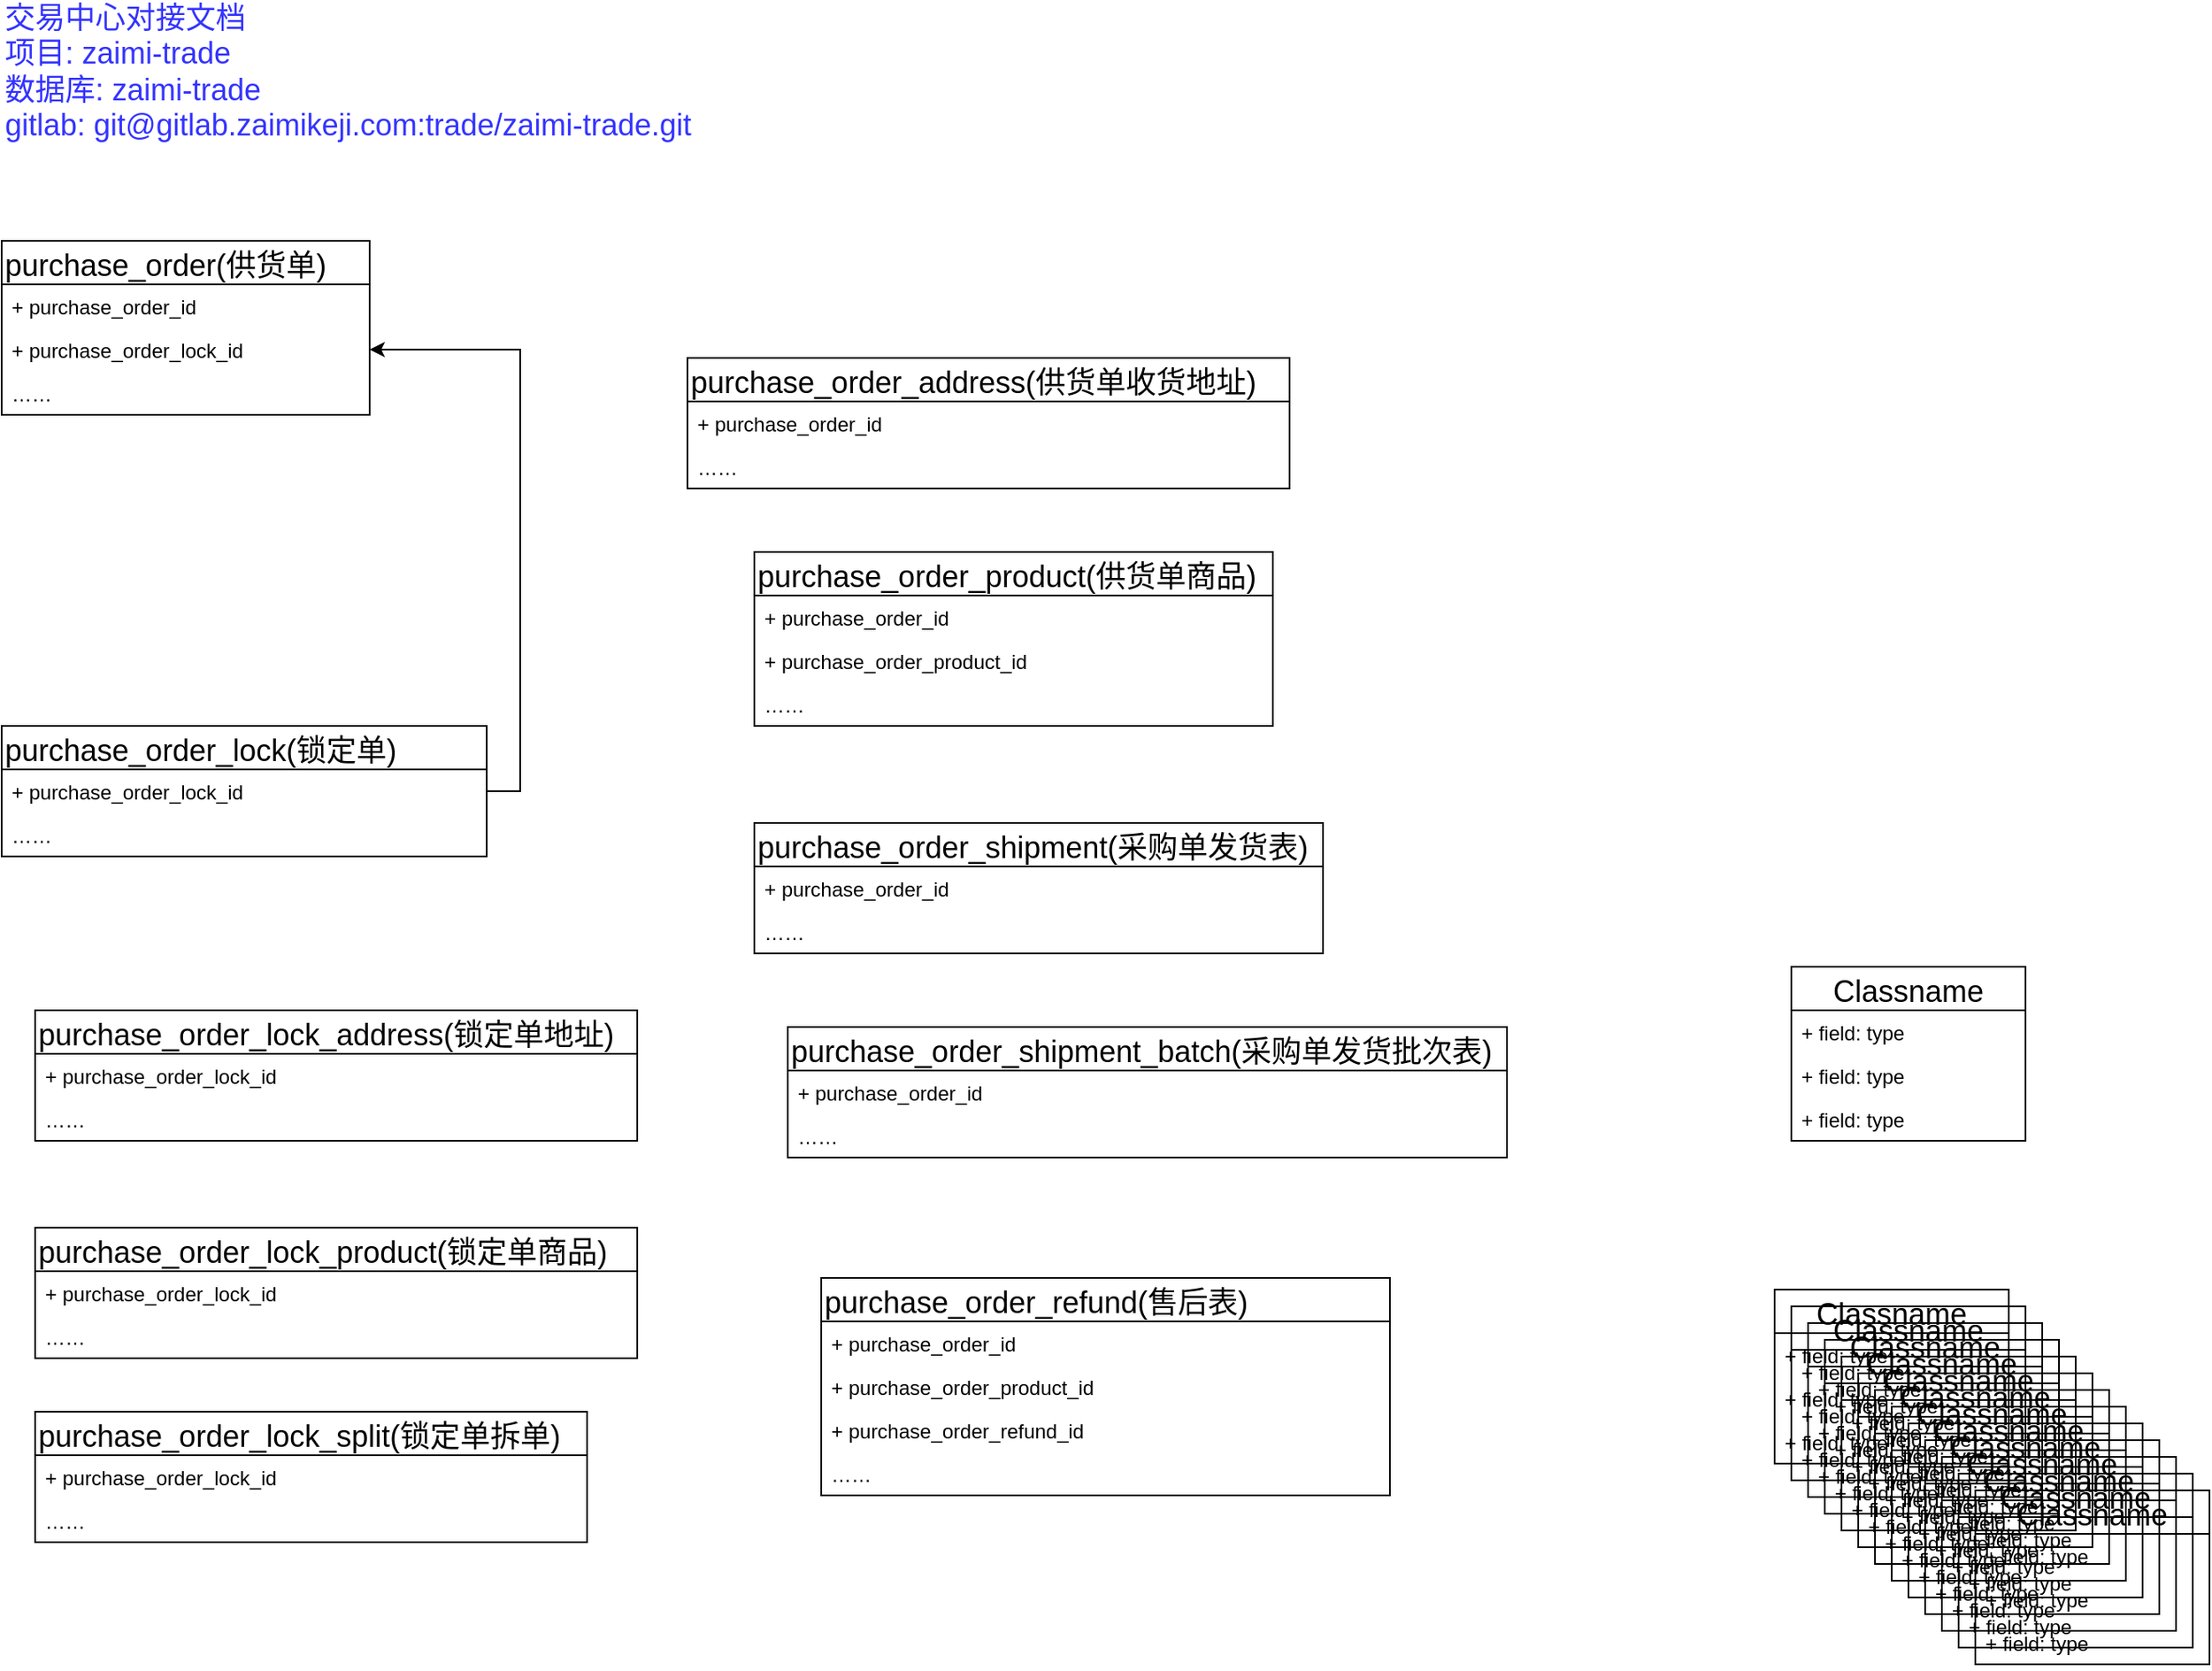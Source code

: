 <mxfile version="14.6.6" type="github">
  <diagram id="8cNXlBiLXLBAkxZQb8D8" name="Page-1">
    <mxGraphModel dx="1422" dy="1931" grid="1" gridSize="10" guides="1" tooltips="1" connect="1" arrows="1" fold="1" page="1" pageScale="1" pageWidth="827" pageHeight="1169" math="0" shadow="0">
      <root>
        <mxCell id="0" />
        <mxCell id="1" parent="0" />
        <mxCell id="86TAuo0AVCAtvqethzrD-2" value="交易中心对接文档&lt;br&gt;项目: zaimi-trade&lt;br&gt;数据库: zaimi-trade&lt;br&gt;gitlab:&amp;nbsp;git@gitlab.zaimikeji.com:trade/zaimi-trade.git&lt;br&gt;&lt;div&gt;&lt;br&gt;&lt;/div&gt;" style="text;html=1;strokeColor=none;fillColor=none;align=left;verticalAlign=middle;whiteSpace=wrap;rounded=0;fontSize=18;fontColor=#3333FF;" parent="1" vertex="1">
          <mxGeometry x="20" y="-1110" width="560" height="20" as="geometry" />
        </mxCell>
        <mxCell id="86TAuo0AVCAtvqethzrD-15" value="purchase_order(供货单)" style="swimlane;fontStyle=0;childLayout=stackLayout;horizontal=1;startSize=26;fillColor=none;horizontalStack=0;resizeParent=1;resizeParentMax=0;resizeLast=0;collapsible=1;marginBottom=0;fontSize=18;fontColor=#000000;align=left;" parent="1" vertex="1">
          <mxGeometry x="20" y="-1010" width="220" height="104" as="geometry" />
        </mxCell>
        <mxCell id="86TAuo0AVCAtvqethzrD-16" value="+ purchase_order_id" style="text;strokeColor=none;fillColor=none;align=left;verticalAlign=top;spacingLeft=4;spacingRight=4;overflow=hidden;rotatable=0;points=[[0,0.5],[1,0.5]];portConstraint=eastwest;" parent="86TAuo0AVCAtvqethzrD-15" vertex="1">
          <mxGeometry y="26" width="220" height="26" as="geometry" />
        </mxCell>
        <mxCell id="86TAuo0AVCAtvqethzrD-17" value="+ purchase_order_lock_id" style="text;strokeColor=none;fillColor=none;align=left;verticalAlign=top;spacingLeft=4;spacingRight=4;overflow=hidden;rotatable=0;points=[[0,0.5],[1,0.5]];portConstraint=eastwest;" parent="86TAuo0AVCAtvqethzrD-15" vertex="1">
          <mxGeometry y="52" width="220" height="26" as="geometry" />
        </mxCell>
        <mxCell id="86TAuo0AVCAtvqethzrD-18" value="……" style="text;strokeColor=none;fillColor=none;align=left;verticalAlign=top;spacingLeft=4;spacingRight=4;overflow=hidden;rotatable=0;points=[[0,0.5],[1,0.5]];portConstraint=eastwest;" parent="86TAuo0AVCAtvqethzrD-15" vertex="1">
          <mxGeometry y="78" width="220" height="26" as="geometry" />
        </mxCell>
        <mxCell id="86TAuo0AVCAtvqethzrD-19" value="purchase_order_lock_address(锁定单地址)" style="swimlane;fontStyle=0;childLayout=stackLayout;horizontal=1;startSize=26;fillColor=none;horizontalStack=0;resizeParent=1;resizeParentMax=0;resizeLast=0;collapsible=1;marginBottom=0;fontSize=18;fontColor=#000000;align=left;" parent="1" vertex="1">
          <mxGeometry x="40" y="-550" width="360" height="78" as="geometry" />
        </mxCell>
        <mxCell id="86TAuo0AVCAtvqethzrD-20" value="+ purchase_order_lock_id" style="text;strokeColor=none;fillColor=none;align=left;verticalAlign=top;spacingLeft=4;spacingRight=4;overflow=hidden;rotatable=0;points=[[0,0.5],[1,0.5]];portConstraint=eastwest;" parent="86TAuo0AVCAtvqethzrD-19" vertex="1">
          <mxGeometry y="26" width="360" height="26" as="geometry" />
        </mxCell>
        <mxCell id="86TAuo0AVCAtvqethzrD-61" value="……" style="text;strokeColor=none;fillColor=none;align=left;verticalAlign=top;spacingLeft=4;spacingRight=4;overflow=hidden;rotatable=0;points=[[0,0.5],[1,0.5]];portConstraint=eastwest;" parent="86TAuo0AVCAtvqethzrD-19" vertex="1">
          <mxGeometry y="52" width="360" height="26" as="geometry" />
        </mxCell>
        <mxCell id="86TAuo0AVCAtvqethzrD-23" value="purchase_order_lock_split(锁定单拆单)" style="swimlane;fontStyle=0;childLayout=stackLayout;horizontal=1;startSize=26;fillColor=none;horizontalStack=0;resizeParent=1;resizeParentMax=0;resizeLast=0;collapsible=1;marginBottom=0;fontSize=18;fontColor=#000000;align=left;" parent="1" vertex="1">
          <mxGeometry x="40" y="-310" width="330" height="78" as="geometry" />
        </mxCell>
        <mxCell id="86TAuo0AVCAtvqethzrD-24" value="+ purchase_order_lock_id" style="text;strokeColor=none;fillColor=none;align=left;verticalAlign=top;spacingLeft=4;spacingRight=4;overflow=hidden;rotatable=0;points=[[0,0.5],[1,0.5]];portConstraint=eastwest;" parent="86TAuo0AVCAtvqethzrD-23" vertex="1">
          <mxGeometry y="26" width="330" height="26" as="geometry" />
        </mxCell>
        <mxCell id="ihgOOm5gKKsvJmpZFbWJ-3" value="……" style="text;strokeColor=none;fillColor=none;align=left;verticalAlign=top;spacingLeft=4;spacingRight=4;overflow=hidden;rotatable=0;points=[[0,0.5],[1,0.5]];portConstraint=eastwest;" vertex="1" parent="86TAuo0AVCAtvqethzrD-23">
          <mxGeometry y="52" width="330" height="26" as="geometry" />
        </mxCell>
        <mxCell id="86TAuo0AVCAtvqethzrD-27" value="purchase_order_address(供货单收货地址)" style="swimlane;fontStyle=0;childLayout=stackLayout;horizontal=1;startSize=26;fillColor=none;horizontalStack=0;resizeParent=1;resizeParentMax=0;resizeLast=0;collapsible=1;marginBottom=0;fontSize=18;fontColor=#000000;align=left;" parent="1" vertex="1">
          <mxGeometry x="430" y="-940" width="360" height="78" as="geometry" />
        </mxCell>
        <mxCell id="86TAuo0AVCAtvqethzrD-28" value="+ purchase_order_id" style="text;strokeColor=none;fillColor=none;align=left;verticalAlign=top;spacingLeft=4;spacingRight=4;overflow=hidden;rotatable=0;points=[[0,0.5],[1,0.5]];portConstraint=eastwest;" parent="86TAuo0AVCAtvqethzrD-27" vertex="1">
          <mxGeometry y="26" width="360" height="26" as="geometry" />
        </mxCell>
        <mxCell id="86TAuo0AVCAtvqethzrD-29" value="……" style="text;strokeColor=none;fillColor=none;align=left;verticalAlign=top;spacingLeft=4;spacingRight=4;overflow=hidden;rotatable=0;points=[[0,0.5],[1,0.5]];portConstraint=eastwest;" parent="86TAuo0AVCAtvqethzrD-27" vertex="1">
          <mxGeometry y="52" width="360" height="26" as="geometry" />
        </mxCell>
        <mxCell id="86TAuo0AVCAtvqethzrD-35" value="purchase_order_product(供货单商品)" style="swimlane;fontStyle=0;childLayout=stackLayout;horizontal=1;startSize=26;fillColor=none;horizontalStack=0;resizeParent=1;resizeParentMax=0;resizeLast=0;collapsible=1;marginBottom=0;fontSize=18;fontColor=#000000;align=left;" parent="1" vertex="1">
          <mxGeometry x="470" y="-824" width="310" height="104" as="geometry" />
        </mxCell>
        <mxCell id="86TAuo0AVCAtvqethzrD-36" value="+ purchase_order_id" style="text;strokeColor=none;fillColor=none;align=left;verticalAlign=top;spacingLeft=4;spacingRight=4;overflow=hidden;rotatable=0;points=[[0,0.5],[1,0.5]];portConstraint=eastwest;" parent="86TAuo0AVCAtvqethzrD-35" vertex="1">
          <mxGeometry y="26" width="310" height="26" as="geometry" />
        </mxCell>
        <mxCell id="ihgOOm5gKKsvJmpZFbWJ-5" value="+ purchase_order_product_id" style="text;strokeColor=none;fillColor=none;align=left;verticalAlign=top;spacingLeft=4;spacingRight=4;overflow=hidden;rotatable=0;points=[[0,0.5],[1,0.5]];portConstraint=eastwest;" vertex="1" parent="86TAuo0AVCAtvqethzrD-35">
          <mxGeometry y="52" width="310" height="26" as="geometry" />
        </mxCell>
        <mxCell id="ihgOOm5gKKsvJmpZFbWJ-4" value="……" style="text;strokeColor=none;fillColor=none;align=left;verticalAlign=top;spacingLeft=4;spacingRight=4;overflow=hidden;rotatable=0;points=[[0,0.5],[1,0.5]];portConstraint=eastwest;" vertex="1" parent="86TAuo0AVCAtvqethzrD-35">
          <mxGeometry y="78" width="310" height="26" as="geometry" />
        </mxCell>
        <mxCell id="86TAuo0AVCAtvqethzrD-39" value="purchase_order_lock(锁定单)" style="swimlane;fontStyle=0;childLayout=stackLayout;horizontal=1;startSize=26;fillColor=none;horizontalStack=0;resizeParent=1;resizeParentMax=0;resizeLast=0;collapsible=1;marginBottom=0;fontSize=18;fontColor=#000000;align=left;" parent="1" vertex="1">
          <mxGeometry x="20" y="-720" width="290" height="78" as="geometry" />
        </mxCell>
        <mxCell id="86TAuo0AVCAtvqethzrD-40" value="+ purchase_order_lock_id" style="text;strokeColor=none;fillColor=none;align=left;verticalAlign=top;spacingLeft=4;spacingRight=4;overflow=hidden;rotatable=0;points=[[0,0.5],[1,0.5]];portConstraint=eastwest;" parent="86TAuo0AVCAtvqethzrD-39" vertex="1">
          <mxGeometry y="26" width="290" height="26" as="geometry" />
        </mxCell>
        <mxCell id="86TAuo0AVCAtvqethzrD-59" value="……" style="text;strokeColor=none;fillColor=none;align=left;verticalAlign=top;spacingLeft=4;spacingRight=4;overflow=hidden;rotatable=0;points=[[0,0.5],[1,0.5]];portConstraint=eastwest;" parent="86TAuo0AVCAtvqethzrD-39" vertex="1">
          <mxGeometry y="52" width="290" height="26" as="geometry" />
        </mxCell>
        <mxCell id="86TAuo0AVCAtvqethzrD-43" value="purchase_order_lock_product(锁定单商品)" style="swimlane;fontStyle=0;childLayout=stackLayout;horizontal=1;startSize=26;fillColor=none;horizontalStack=0;resizeParent=1;resizeParentMax=0;resizeLast=0;collapsible=1;marginBottom=0;fontSize=18;fontColor=#000000;align=left;" parent="1" vertex="1">
          <mxGeometry x="40" y="-420" width="360" height="78" as="geometry" />
        </mxCell>
        <mxCell id="86TAuo0AVCAtvqethzrD-44" value="+ purchase_order_lock_id" style="text;strokeColor=none;fillColor=none;align=left;verticalAlign=top;spacingLeft=4;spacingRight=4;overflow=hidden;rotatable=0;points=[[0,0.5],[1,0.5]];portConstraint=eastwest;" parent="86TAuo0AVCAtvqethzrD-43" vertex="1">
          <mxGeometry y="26" width="360" height="26" as="geometry" />
        </mxCell>
        <mxCell id="ihgOOm5gKKsvJmpZFbWJ-1" value="……" style="text;strokeColor=none;fillColor=none;align=left;verticalAlign=top;spacingLeft=4;spacingRight=4;overflow=hidden;rotatable=0;points=[[0,0.5],[1,0.5]];portConstraint=eastwest;" vertex="1" parent="86TAuo0AVCAtvqethzrD-43">
          <mxGeometry y="52" width="360" height="26" as="geometry" />
        </mxCell>
        <mxCell id="86TAuo0AVCAtvqethzrD-47" value="purchase_order_shipment_batch(采购单发货批次表)" style="swimlane;fontStyle=0;childLayout=stackLayout;horizontal=1;startSize=26;fillColor=none;horizontalStack=0;resizeParent=1;resizeParentMax=0;resizeLast=0;collapsible=1;marginBottom=0;fontSize=18;fontColor=#000000;align=left;" parent="1" vertex="1">
          <mxGeometry x="490" y="-540" width="430" height="78" as="geometry" />
        </mxCell>
        <mxCell id="86TAuo0AVCAtvqethzrD-48" value="+ purchase_order_id" style="text;strokeColor=none;fillColor=none;align=left;verticalAlign=top;spacingLeft=4;spacingRight=4;overflow=hidden;rotatable=0;points=[[0,0.5],[1,0.5]];portConstraint=eastwest;" parent="86TAuo0AVCAtvqethzrD-47" vertex="1">
          <mxGeometry y="26" width="430" height="26" as="geometry" />
        </mxCell>
        <mxCell id="86TAuo0AVCAtvqethzrD-50" value="……" style="text;strokeColor=none;fillColor=none;align=left;verticalAlign=top;spacingLeft=4;spacingRight=4;overflow=hidden;rotatable=0;points=[[0,0.5],[1,0.5]];portConstraint=eastwest;" parent="86TAuo0AVCAtvqethzrD-47" vertex="1">
          <mxGeometry y="52" width="430" height="26" as="geometry" />
        </mxCell>
        <mxCell id="86TAuo0AVCAtvqethzrD-51" value="purchase_order_shipment(采购单发货表)" style="swimlane;fontStyle=0;childLayout=stackLayout;horizontal=1;startSize=26;fillColor=none;horizontalStack=0;resizeParent=1;resizeParentMax=0;resizeLast=0;collapsible=1;marginBottom=0;fontSize=18;fontColor=#000000;align=left;" parent="1" vertex="1">
          <mxGeometry x="470" y="-662" width="340" height="78" as="geometry" />
        </mxCell>
        <mxCell id="86TAuo0AVCAtvqethzrD-52" value="+ purchase_order_id" style="text;strokeColor=none;fillColor=none;align=left;verticalAlign=top;spacingLeft=4;spacingRight=4;overflow=hidden;rotatable=0;points=[[0,0.5],[1,0.5]];portConstraint=eastwest;" parent="86TAuo0AVCAtvqethzrD-51" vertex="1">
          <mxGeometry y="26" width="340" height="26" as="geometry" />
        </mxCell>
        <mxCell id="ihgOOm5gKKsvJmpZFbWJ-6" value="……" style="text;strokeColor=none;fillColor=none;align=left;verticalAlign=top;spacingLeft=4;spacingRight=4;overflow=hidden;rotatable=0;points=[[0,0.5],[1,0.5]];portConstraint=eastwest;" vertex="1" parent="86TAuo0AVCAtvqethzrD-51">
          <mxGeometry y="52" width="340" height="26" as="geometry" />
        </mxCell>
        <mxCell id="86TAuo0AVCAtvqethzrD-60" style="edgeStyle=orthogonalEdgeStyle;rounded=0;orthogonalLoop=1;jettySize=auto;html=1;exitX=1;exitY=0.5;exitDx=0;exitDy=0;entryX=1;entryY=0.5;entryDx=0;entryDy=0;fontSize=18;fontColor=#000000;" parent="1" source="86TAuo0AVCAtvqethzrD-40" target="86TAuo0AVCAtvqethzrD-17" edge="1">
          <mxGeometry relative="1" as="geometry" />
        </mxCell>
        <mxCell id="ihgOOm5gKKsvJmpZFbWJ-11" value="purchase_order_refund(售后表)" style="swimlane;fontStyle=0;childLayout=stackLayout;horizontal=1;startSize=26;fillColor=none;horizontalStack=0;resizeParent=1;resizeParentMax=0;resizeLast=0;collapsible=1;marginBottom=0;fontSize=18;align=left;" vertex="1" parent="1">
          <mxGeometry x="510" y="-390" width="340" height="130" as="geometry" />
        </mxCell>
        <mxCell id="ihgOOm5gKKsvJmpZFbWJ-12" value="+ purchase_order_id" style="text;strokeColor=none;fillColor=none;align=left;verticalAlign=top;spacingLeft=4;spacingRight=4;overflow=hidden;rotatable=0;points=[[0,0.5],[1,0.5]];portConstraint=eastwest;" vertex="1" parent="ihgOOm5gKKsvJmpZFbWJ-11">
          <mxGeometry y="26" width="340" height="26" as="geometry" />
        </mxCell>
        <mxCell id="ihgOOm5gKKsvJmpZFbWJ-13" value="+ purchase_order_product_id" style="text;strokeColor=none;fillColor=none;align=left;verticalAlign=top;spacingLeft=4;spacingRight=4;overflow=hidden;rotatable=0;points=[[0,0.5],[1,0.5]];portConstraint=eastwest;" vertex="1" parent="ihgOOm5gKKsvJmpZFbWJ-11">
          <mxGeometry y="52" width="340" height="26" as="geometry" />
        </mxCell>
        <mxCell id="ihgOOm5gKKsvJmpZFbWJ-71" value="+ purchase_order_refund_id" style="text;strokeColor=none;fillColor=none;align=left;verticalAlign=top;spacingLeft=4;spacingRight=4;overflow=hidden;rotatable=0;points=[[0,0.5],[1,0.5]];portConstraint=eastwest;" vertex="1" parent="ihgOOm5gKKsvJmpZFbWJ-11">
          <mxGeometry y="78" width="340" height="26" as="geometry" />
        </mxCell>
        <mxCell id="ihgOOm5gKKsvJmpZFbWJ-72" value="……" style="text;strokeColor=none;fillColor=none;align=left;verticalAlign=top;spacingLeft=4;spacingRight=4;overflow=hidden;rotatable=0;points=[[0,0.5],[1,0.5]];portConstraint=eastwest;" vertex="1" parent="ihgOOm5gKKsvJmpZFbWJ-11">
          <mxGeometry y="104" width="340" height="26" as="geometry" />
        </mxCell>
        <mxCell id="ihgOOm5gKKsvJmpZFbWJ-15" value="Classname" style="swimlane;fontStyle=0;childLayout=stackLayout;horizontal=1;startSize=26;fillColor=none;horizontalStack=0;resizeParent=1;resizeParentMax=0;resizeLast=0;collapsible=1;marginBottom=0;fontSize=18;" vertex="1" parent="1">
          <mxGeometry x="1090" y="-576" width="140" height="104" as="geometry" />
        </mxCell>
        <mxCell id="ihgOOm5gKKsvJmpZFbWJ-16" value="+ field: type" style="text;strokeColor=none;fillColor=none;align=left;verticalAlign=top;spacingLeft=4;spacingRight=4;overflow=hidden;rotatable=0;points=[[0,0.5],[1,0.5]];portConstraint=eastwest;" vertex="1" parent="ihgOOm5gKKsvJmpZFbWJ-15">
          <mxGeometry y="26" width="140" height="26" as="geometry" />
        </mxCell>
        <mxCell id="ihgOOm5gKKsvJmpZFbWJ-17" value="+ field: type" style="text;strokeColor=none;fillColor=none;align=left;verticalAlign=top;spacingLeft=4;spacingRight=4;overflow=hidden;rotatable=0;points=[[0,0.5],[1,0.5]];portConstraint=eastwest;" vertex="1" parent="ihgOOm5gKKsvJmpZFbWJ-15">
          <mxGeometry y="52" width="140" height="26" as="geometry" />
        </mxCell>
        <mxCell id="ihgOOm5gKKsvJmpZFbWJ-18" value="+ field: type" style="text;strokeColor=none;fillColor=none;align=left;verticalAlign=top;spacingLeft=4;spacingRight=4;overflow=hidden;rotatable=0;points=[[0,0.5],[1,0.5]];portConstraint=eastwest;" vertex="1" parent="ihgOOm5gKKsvJmpZFbWJ-15">
          <mxGeometry y="78" width="140" height="26" as="geometry" />
        </mxCell>
        <mxCell id="ihgOOm5gKKsvJmpZFbWJ-19" value="Classname" style="swimlane;fontStyle=0;childLayout=stackLayout;horizontal=1;startSize=26;fillColor=none;horizontalStack=0;resizeParent=1;resizeParentMax=0;resizeLast=0;collapsible=1;marginBottom=0;fontSize=18;" vertex="1" parent="1">
          <mxGeometry x="1080" y="-383" width="140" height="104" as="geometry" />
        </mxCell>
        <mxCell id="ihgOOm5gKKsvJmpZFbWJ-20" value="+ field: type" style="text;strokeColor=none;fillColor=none;align=left;verticalAlign=top;spacingLeft=4;spacingRight=4;overflow=hidden;rotatable=0;points=[[0,0.5],[1,0.5]];portConstraint=eastwest;" vertex="1" parent="ihgOOm5gKKsvJmpZFbWJ-19">
          <mxGeometry y="26" width="140" height="26" as="geometry" />
        </mxCell>
        <mxCell id="ihgOOm5gKKsvJmpZFbWJ-21" value="+ field: type" style="text;strokeColor=none;fillColor=none;align=left;verticalAlign=top;spacingLeft=4;spacingRight=4;overflow=hidden;rotatable=0;points=[[0,0.5],[1,0.5]];portConstraint=eastwest;" vertex="1" parent="ihgOOm5gKKsvJmpZFbWJ-19">
          <mxGeometry y="52" width="140" height="26" as="geometry" />
        </mxCell>
        <mxCell id="ihgOOm5gKKsvJmpZFbWJ-22" value="+ field: type" style="text;strokeColor=none;fillColor=none;align=left;verticalAlign=top;spacingLeft=4;spacingRight=4;overflow=hidden;rotatable=0;points=[[0,0.5],[1,0.5]];portConstraint=eastwest;" vertex="1" parent="ihgOOm5gKKsvJmpZFbWJ-19">
          <mxGeometry y="78" width="140" height="26" as="geometry" />
        </mxCell>
        <mxCell id="ihgOOm5gKKsvJmpZFbWJ-23" value="Classname" style="swimlane;fontStyle=0;childLayout=stackLayout;horizontal=1;startSize=26;fillColor=none;horizontalStack=0;resizeParent=1;resizeParentMax=0;resizeLast=0;collapsible=1;marginBottom=0;fontSize=18;" vertex="1" parent="1">
          <mxGeometry x="1090" y="-373" width="140" height="104" as="geometry" />
        </mxCell>
        <mxCell id="ihgOOm5gKKsvJmpZFbWJ-24" value="+ field: type" style="text;strokeColor=none;fillColor=none;align=left;verticalAlign=top;spacingLeft=4;spacingRight=4;overflow=hidden;rotatable=0;points=[[0,0.5],[1,0.5]];portConstraint=eastwest;" vertex="1" parent="ihgOOm5gKKsvJmpZFbWJ-23">
          <mxGeometry y="26" width="140" height="26" as="geometry" />
        </mxCell>
        <mxCell id="ihgOOm5gKKsvJmpZFbWJ-25" value="+ field: type" style="text;strokeColor=none;fillColor=none;align=left;verticalAlign=top;spacingLeft=4;spacingRight=4;overflow=hidden;rotatable=0;points=[[0,0.5],[1,0.5]];portConstraint=eastwest;" vertex="1" parent="ihgOOm5gKKsvJmpZFbWJ-23">
          <mxGeometry y="52" width="140" height="26" as="geometry" />
        </mxCell>
        <mxCell id="ihgOOm5gKKsvJmpZFbWJ-26" value="+ field: type" style="text;strokeColor=none;fillColor=none;align=left;verticalAlign=top;spacingLeft=4;spacingRight=4;overflow=hidden;rotatable=0;points=[[0,0.5],[1,0.5]];portConstraint=eastwest;" vertex="1" parent="ihgOOm5gKKsvJmpZFbWJ-23">
          <mxGeometry y="78" width="140" height="26" as="geometry" />
        </mxCell>
        <mxCell id="ihgOOm5gKKsvJmpZFbWJ-27" value="Classname" style="swimlane;fontStyle=0;childLayout=stackLayout;horizontal=1;startSize=26;fillColor=none;horizontalStack=0;resizeParent=1;resizeParentMax=0;resizeLast=0;collapsible=1;marginBottom=0;fontSize=18;" vertex="1" parent="1">
          <mxGeometry x="1100" y="-363" width="140" height="104" as="geometry" />
        </mxCell>
        <mxCell id="ihgOOm5gKKsvJmpZFbWJ-28" value="+ field: type" style="text;strokeColor=none;fillColor=none;align=left;verticalAlign=top;spacingLeft=4;spacingRight=4;overflow=hidden;rotatable=0;points=[[0,0.5],[1,0.5]];portConstraint=eastwest;" vertex="1" parent="ihgOOm5gKKsvJmpZFbWJ-27">
          <mxGeometry y="26" width="140" height="26" as="geometry" />
        </mxCell>
        <mxCell id="ihgOOm5gKKsvJmpZFbWJ-29" value="+ field: type" style="text;strokeColor=none;fillColor=none;align=left;verticalAlign=top;spacingLeft=4;spacingRight=4;overflow=hidden;rotatable=0;points=[[0,0.5],[1,0.5]];portConstraint=eastwest;" vertex="1" parent="ihgOOm5gKKsvJmpZFbWJ-27">
          <mxGeometry y="52" width="140" height="26" as="geometry" />
        </mxCell>
        <mxCell id="ihgOOm5gKKsvJmpZFbWJ-30" value="+ field: type" style="text;strokeColor=none;fillColor=none;align=left;verticalAlign=top;spacingLeft=4;spacingRight=4;overflow=hidden;rotatable=0;points=[[0,0.5],[1,0.5]];portConstraint=eastwest;" vertex="1" parent="ihgOOm5gKKsvJmpZFbWJ-27">
          <mxGeometry y="78" width="140" height="26" as="geometry" />
        </mxCell>
        <mxCell id="ihgOOm5gKKsvJmpZFbWJ-31" value="Classname" style="swimlane;fontStyle=0;childLayout=stackLayout;horizontal=1;startSize=26;fillColor=none;horizontalStack=0;resizeParent=1;resizeParentMax=0;resizeLast=0;collapsible=1;marginBottom=0;fontSize=18;" vertex="1" parent="1">
          <mxGeometry x="1110" y="-353" width="140" height="104" as="geometry" />
        </mxCell>
        <mxCell id="ihgOOm5gKKsvJmpZFbWJ-32" value="+ field: type" style="text;strokeColor=none;fillColor=none;align=left;verticalAlign=top;spacingLeft=4;spacingRight=4;overflow=hidden;rotatable=0;points=[[0,0.5],[1,0.5]];portConstraint=eastwest;" vertex="1" parent="ihgOOm5gKKsvJmpZFbWJ-31">
          <mxGeometry y="26" width="140" height="26" as="geometry" />
        </mxCell>
        <mxCell id="ihgOOm5gKKsvJmpZFbWJ-33" value="+ field: type" style="text;strokeColor=none;fillColor=none;align=left;verticalAlign=top;spacingLeft=4;spacingRight=4;overflow=hidden;rotatable=0;points=[[0,0.5],[1,0.5]];portConstraint=eastwest;" vertex="1" parent="ihgOOm5gKKsvJmpZFbWJ-31">
          <mxGeometry y="52" width="140" height="26" as="geometry" />
        </mxCell>
        <mxCell id="ihgOOm5gKKsvJmpZFbWJ-34" value="+ field: type" style="text;strokeColor=none;fillColor=none;align=left;verticalAlign=top;spacingLeft=4;spacingRight=4;overflow=hidden;rotatable=0;points=[[0,0.5],[1,0.5]];portConstraint=eastwest;" vertex="1" parent="ihgOOm5gKKsvJmpZFbWJ-31">
          <mxGeometry y="78" width="140" height="26" as="geometry" />
        </mxCell>
        <mxCell id="ihgOOm5gKKsvJmpZFbWJ-35" value="Classname" style="swimlane;fontStyle=0;childLayout=stackLayout;horizontal=1;startSize=26;fillColor=none;horizontalStack=0;resizeParent=1;resizeParentMax=0;resizeLast=0;collapsible=1;marginBottom=0;fontSize=18;" vertex="1" parent="1">
          <mxGeometry x="1120" y="-343" width="140" height="104" as="geometry" />
        </mxCell>
        <mxCell id="ihgOOm5gKKsvJmpZFbWJ-36" value="+ field: type" style="text;strokeColor=none;fillColor=none;align=left;verticalAlign=top;spacingLeft=4;spacingRight=4;overflow=hidden;rotatable=0;points=[[0,0.5],[1,0.5]];portConstraint=eastwest;" vertex="1" parent="ihgOOm5gKKsvJmpZFbWJ-35">
          <mxGeometry y="26" width="140" height="26" as="geometry" />
        </mxCell>
        <mxCell id="ihgOOm5gKKsvJmpZFbWJ-37" value="+ field: type" style="text;strokeColor=none;fillColor=none;align=left;verticalAlign=top;spacingLeft=4;spacingRight=4;overflow=hidden;rotatable=0;points=[[0,0.5],[1,0.5]];portConstraint=eastwest;" vertex="1" parent="ihgOOm5gKKsvJmpZFbWJ-35">
          <mxGeometry y="52" width="140" height="26" as="geometry" />
        </mxCell>
        <mxCell id="ihgOOm5gKKsvJmpZFbWJ-38" value="+ field: type" style="text;strokeColor=none;fillColor=none;align=left;verticalAlign=top;spacingLeft=4;spacingRight=4;overflow=hidden;rotatable=0;points=[[0,0.5],[1,0.5]];portConstraint=eastwest;" vertex="1" parent="ihgOOm5gKKsvJmpZFbWJ-35">
          <mxGeometry y="78" width="140" height="26" as="geometry" />
        </mxCell>
        <mxCell id="ihgOOm5gKKsvJmpZFbWJ-39" value="Classname" style="swimlane;fontStyle=0;childLayout=stackLayout;horizontal=1;startSize=26;fillColor=none;horizontalStack=0;resizeParent=1;resizeParentMax=0;resizeLast=0;collapsible=1;marginBottom=0;fontSize=18;" vertex="1" parent="1">
          <mxGeometry x="1130" y="-333" width="140" height="104" as="geometry" />
        </mxCell>
        <mxCell id="ihgOOm5gKKsvJmpZFbWJ-40" value="+ field: type" style="text;strokeColor=none;fillColor=none;align=left;verticalAlign=top;spacingLeft=4;spacingRight=4;overflow=hidden;rotatable=0;points=[[0,0.5],[1,0.5]];portConstraint=eastwest;" vertex="1" parent="ihgOOm5gKKsvJmpZFbWJ-39">
          <mxGeometry y="26" width="140" height="26" as="geometry" />
        </mxCell>
        <mxCell id="ihgOOm5gKKsvJmpZFbWJ-41" value="+ field: type" style="text;strokeColor=none;fillColor=none;align=left;verticalAlign=top;spacingLeft=4;spacingRight=4;overflow=hidden;rotatable=0;points=[[0,0.5],[1,0.5]];portConstraint=eastwest;" vertex="1" parent="ihgOOm5gKKsvJmpZFbWJ-39">
          <mxGeometry y="52" width="140" height="26" as="geometry" />
        </mxCell>
        <mxCell id="ihgOOm5gKKsvJmpZFbWJ-42" value="+ field: type" style="text;strokeColor=none;fillColor=none;align=left;verticalAlign=top;spacingLeft=4;spacingRight=4;overflow=hidden;rotatable=0;points=[[0,0.5],[1,0.5]];portConstraint=eastwest;" vertex="1" parent="ihgOOm5gKKsvJmpZFbWJ-39">
          <mxGeometry y="78" width="140" height="26" as="geometry" />
        </mxCell>
        <mxCell id="ihgOOm5gKKsvJmpZFbWJ-43" value="Classname" style="swimlane;fontStyle=0;childLayout=stackLayout;horizontal=1;startSize=26;fillColor=none;horizontalStack=0;resizeParent=1;resizeParentMax=0;resizeLast=0;collapsible=1;marginBottom=0;fontSize=18;" vertex="1" parent="1">
          <mxGeometry x="1140" y="-323" width="140" height="104" as="geometry" />
        </mxCell>
        <mxCell id="ihgOOm5gKKsvJmpZFbWJ-44" value="+ field: type" style="text;strokeColor=none;fillColor=none;align=left;verticalAlign=top;spacingLeft=4;spacingRight=4;overflow=hidden;rotatable=0;points=[[0,0.5],[1,0.5]];portConstraint=eastwest;" vertex="1" parent="ihgOOm5gKKsvJmpZFbWJ-43">
          <mxGeometry y="26" width="140" height="26" as="geometry" />
        </mxCell>
        <mxCell id="ihgOOm5gKKsvJmpZFbWJ-45" value="+ field: type" style="text;strokeColor=none;fillColor=none;align=left;verticalAlign=top;spacingLeft=4;spacingRight=4;overflow=hidden;rotatable=0;points=[[0,0.5],[1,0.5]];portConstraint=eastwest;" vertex="1" parent="ihgOOm5gKKsvJmpZFbWJ-43">
          <mxGeometry y="52" width="140" height="26" as="geometry" />
        </mxCell>
        <mxCell id="ihgOOm5gKKsvJmpZFbWJ-46" value="+ field: type" style="text;strokeColor=none;fillColor=none;align=left;verticalAlign=top;spacingLeft=4;spacingRight=4;overflow=hidden;rotatable=0;points=[[0,0.5],[1,0.5]];portConstraint=eastwest;" vertex="1" parent="ihgOOm5gKKsvJmpZFbWJ-43">
          <mxGeometry y="78" width="140" height="26" as="geometry" />
        </mxCell>
        <mxCell id="ihgOOm5gKKsvJmpZFbWJ-47" value="Classname" style="swimlane;fontStyle=0;childLayout=stackLayout;horizontal=1;startSize=26;fillColor=none;horizontalStack=0;resizeParent=1;resizeParentMax=0;resizeLast=0;collapsible=1;marginBottom=0;fontSize=18;" vertex="1" parent="1">
          <mxGeometry x="1150" y="-313" width="140" height="104" as="geometry" />
        </mxCell>
        <mxCell id="ihgOOm5gKKsvJmpZFbWJ-48" value="+ field: type" style="text;strokeColor=none;fillColor=none;align=left;verticalAlign=top;spacingLeft=4;spacingRight=4;overflow=hidden;rotatable=0;points=[[0,0.5],[1,0.5]];portConstraint=eastwest;" vertex="1" parent="ihgOOm5gKKsvJmpZFbWJ-47">
          <mxGeometry y="26" width="140" height="26" as="geometry" />
        </mxCell>
        <mxCell id="ihgOOm5gKKsvJmpZFbWJ-49" value="+ field: type" style="text;strokeColor=none;fillColor=none;align=left;verticalAlign=top;spacingLeft=4;spacingRight=4;overflow=hidden;rotatable=0;points=[[0,0.5],[1,0.5]];portConstraint=eastwest;" vertex="1" parent="ihgOOm5gKKsvJmpZFbWJ-47">
          <mxGeometry y="52" width="140" height="26" as="geometry" />
        </mxCell>
        <mxCell id="ihgOOm5gKKsvJmpZFbWJ-50" value="+ field: type" style="text;strokeColor=none;fillColor=none;align=left;verticalAlign=top;spacingLeft=4;spacingRight=4;overflow=hidden;rotatable=0;points=[[0,0.5],[1,0.5]];portConstraint=eastwest;" vertex="1" parent="ihgOOm5gKKsvJmpZFbWJ-47">
          <mxGeometry y="78" width="140" height="26" as="geometry" />
        </mxCell>
        <mxCell id="ihgOOm5gKKsvJmpZFbWJ-51" value="Classname" style="swimlane;fontStyle=0;childLayout=stackLayout;horizontal=1;startSize=26;fillColor=none;horizontalStack=0;resizeParent=1;resizeParentMax=0;resizeLast=0;collapsible=1;marginBottom=0;fontSize=18;" vertex="1" parent="1">
          <mxGeometry x="1160" y="-303" width="140" height="104" as="geometry" />
        </mxCell>
        <mxCell id="ihgOOm5gKKsvJmpZFbWJ-52" value="+ field: type" style="text;strokeColor=none;fillColor=none;align=left;verticalAlign=top;spacingLeft=4;spacingRight=4;overflow=hidden;rotatable=0;points=[[0,0.5],[1,0.5]];portConstraint=eastwest;" vertex="1" parent="ihgOOm5gKKsvJmpZFbWJ-51">
          <mxGeometry y="26" width="140" height="26" as="geometry" />
        </mxCell>
        <mxCell id="ihgOOm5gKKsvJmpZFbWJ-53" value="+ field: type" style="text;strokeColor=none;fillColor=none;align=left;verticalAlign=top;spacingLeft=4;spacingRight=4;overflow=hidden;rotatable=0;points=[[0,0.5],[1,0.5]];portConstraint=eastwest;" vertex="1" parent="ihgOOm5gKKsvJmpZFbWJ-51">
          <mxGeometry y="52" width="140" height="26" as="geometry" />
        </mxCell>
        <mxCell id="ihgOOm5gKKsvJmpZFbWJ-54" value="+ field: type" style="text;strokeColor=none;fillColor=none;align=left;verticalAlign=top;spacingLeft=4;spacingRight=4;overflow=hidden;rotatable=0;points=[[0,0.5],[1,0.5]];portConstraint=eastwest;" vertex="1" parent="ihgOOm5gKKsvJmpZFbWJ-51">
          <mxGeometry y="78" width="140" height="26" as="geometry" />
        </mxCell>
        <mxCell id="ihgOOm5gKKsvJmpZFbWJ-55" value="Classname" style="swimlane;fontStyle=0;childLayout=stackLayout;horizontal=1;startSize=26;fillColor=none;horizontalStack=0;resizeParent=1;resizeParentMax=0;resizeLast=0;collapsible=1;marginBottom=0;fontSize=18;" vertex="1" parent="1">
          <mxGeometry x="1170" y="-293" width="140" height="104" as="geometry" />
        </mxCell>
        <mxCell id="ihgOOm5gKKsvJmpZFbWJ-56" value="+ field: type" style="text;strokeColor=none;fillColor=none;align=left;verticalAlign=top;spacingLeft=4;spacingRight=4;overflow=hidden;rotatable=0;points=[[0,0.5],[1,0.5]];portConstraint=eastwest;" vertex="1" parent="ihgOOm5gKKsvJmpZFbWJ-55">
          <mxGeometry y="26" width="140" height="26" as="geometry" />
        </mxCell>
        <mxCell id="ihgOOm5gKKsvJmpZFbWJ-57" value="+ field: type" style="text;strokeColor=none;fillColor=none;align=left;verticalAlign=top;spacingLeft=4;spacingRight=4;overflow=hidden;rotatable=0;points=[[0,0.5],[1,0.5]];portConstraint=eastwest;" vertex="1" parent="ihgOOm5gKKsvJmpZFbWJ-55">
          <mxGeometry y="52" width="140" height="26" as="geometry" />
        </mxCell>
        <mxCell id="ihgOOm5gKKsvJmpZFbWJ-58" value="+ field: type" style="text;strokeColor=none;fillColor=none;align=left;verticalAlign=top;spacingLeft=4;spacingRight=4;overflow=hidden;rotatable=0;points=[[0,0.5],[1,0.5]];portConstraint=eastwest;" vertex="1" parent="ihgOOm5gKKsvJmpZFbWJ-55">
          <mxGeometry y="78" width="140" height="26" as="geometry" />
        </mxCell>
        <mxCell id="ihgOOm5gKKsvJmpZFbWJ-59" value="Classname" style="swimlane;fontStyle=0;childLayout=stackLayout;horizontal=1;startSize=26;fillColor=none;horizontalStack=0;resizeParent=1;resizeParentMax=0;resizeLast=0;collapsible=1;marginBottom=0;fontSize=18;" vertex="1" parent="1">
          <mxGeometry x="1180" y="-283" width="140" height="104" as="geometry" />
        </mxCell>
        <mxCell id="ihgOOm5gKKsvJmpZFbWJ-60" value="+ field: type" style="text;strokeColor=none;fillColor=none;align=left;verticalAlign=top;spacingLeft=4;spacingRight=4;overflow=hidden;rotatable=0;points=[[0,0.5],[1,0.5]];portConstraint=eastwest;" vertex="1" parent="ihgOOm5gKKsvJmpZFbWJ-59">
          <mxGeometry y="26" width="140" height="26" as="geometry" />
        </mxCell>
        <mxCell id="ihgOOm5gKKsvJmpZFbWJ-61" value="+ field: type" style="text;strokeColor=none;fillColor=none;align=left;verticalAlign=top;spacingLeft=4;spacingRight=4;overflow=hidden;rotatable=0;points=[[0,0.5],[1,0.5]];portConstraint=eastwest;" vertex="1" parent="ihgOOm5gKKsvJmpZFbWJ-59">
          <mxGeometry y="52" width="140" height="26" as="geometry" />
        </mxCell>
        <mxCell id="ihgOOm5gKKsvJmpZFbWJ-62" value="+ field: type" style="text;strokeColor=none;fillColor=none;align=left;verticalAlign=top;spacingLeft=4;spacingRight=4;overflow=hidden;rotatable=0;points=[[0,0.5],[1,0.5]];portConstraint=eastwest;" vertex="1" parent="ihgOOm5gKKsvJmpZFbWJ-59">
          <mxGeometry y="78" width="140" height="26" as="geometry" />
        </mxCell>
        <mxCell id="ihgOOm5gKKsvJmpZFbWJ-63" value="Classname" style="swimlane;fontStyle=0;childLayout=stackLayout;horizontal=1;startSize=26;fillColor=none;horizontalStack=0;resizeParent=1;resizeParentMax=0;resizeLast=0;collapsible=1;marginBottom=0;fontSize=18;" vertex="1" parent="1">
          <mxGeometry x="1190" y="-273" width="140" height="104" as="geometry" />
        </mxCell>
        <mxCell id="ihgOOm5gKKsvJmpZFbWJ-64" value="+ field: type" style="text;strokeColor=none;fillColor=none;align=left;verticalAlign=top;spacingLeft=4;spacingRight=4;overflow=hidden;rotatable=0;points=[[0,0.5],[1,0.5]];portConstraint=eastwest;" vertex="1" parent="ihgOOm5gKKsvJmpZFbWJ-63">
          <mxGeometry y="26" width="140" height="26" as="geometry" />
        </mxCell>
        <mxCell id="ihgOOm5gKKsvJmpZFbWJ-65" value="+ field: type" style="text;strokeColor=none;fillColor=none;align=left;verticalAlign=top;spacingLeft=4;spacingRight=4;overflow=hidden;rotatable=0;points=[[0,0.5],[1,0.5]];portConstraint=eastwest;" vertex="1" parent="ihgOOm5gKKsvJmpZFbWJ-63">
          <mxGeometry y="52" width="140" height="26" as="geometry" />
        </mxCell>
        <mxCell id="ihgOOm5gKKsvJmpZFbWJ-66" value="+ field: type" style="text;strokeColor=none;fillColor=none;align=left;verticalAlign=top;spacingLeft=4;spacingRight=4;overflow=hidden;rotatable=0;points=[[0,0.5],[1,0.5]];portConstraint=eastwest;" vertex="1" parent="ihgOOm5gKKsvJmpZFbWJ-63">
          <mxGeometry y="78" width="140" height="26" as="geometry" />
        </mxCell>
        <mxCell id="ihgOOm5gKKsvJmpZFbWJ-67" value="Classname" style="swimlane;fontStyle=0;childLayout=stackLayout;horizontal=1;startSize=26;fillColor=none;horizontalStack=0;resizeParent=1;resizeParentMax=0;resizeLast=0;collapsible=1;marginBottom=0;fontSize=18;" vertex="1" parent="1">
          <mxGeometry x="1200" y="-263" width="140" height="104" as="geometry" />
        </mxCell>
        <mxCell id="ihgOOm5gKKsvJmpZFbWJ-68" value="+ field: type" style="text;strokeColor=none;fillColor=none;align=left;verticalAlign=top;spacingLeft=4;spacingRight=4;overflow=hidden;rotatable=0;points=[[0,0.5],[1,0.5]];portConstraint=eastwest;" vertex="1" parent="ihgOOm5gKKsvJmpZFbWJ-67">
          <mxGeometry y="26" width="140" height="26" as="geometry" />
        </mxCell>
        <mxCell id="ihgOOm5gKKsvJmpZFbWJ-69" value="+ field: type" style="text;strokeColor=none;fillColor=none;align=left;verticalAlign=top;spacingLeft=4;spacingRight=4;overflow=hidden;rotatable=0;points=[[0,0.5],[1,0.5]];portConstraint=eastwest;" vertex="1" parent="ihgOOm5gKKsvJmpZFbWJ-67">
          <mxGeometry y="52" width="140" height="26" as="geometry" />
        </mxCell>
        <mxCell id="ihgOOm5gKKsvJmpZFbWJ-70" value="+ field: type" style="text;strokeColor=none;fillColor=none;align=left;verticalAlign=top;spacingLeft=4;spacingRight=4;overflow=hidden;rotatable=0;points=[[0,0.5],[1,0.5]];portConstraint=eastwest;" vertex="1" parent="ihgOOm5gKKsvJmpZFbWJ-67">
          <mxGeometry y="78" width="140" height="26" as="geometry" />
        </mxCell>
      </root>
    </mxGraphModel>
  </diagram>
</mxfile>
